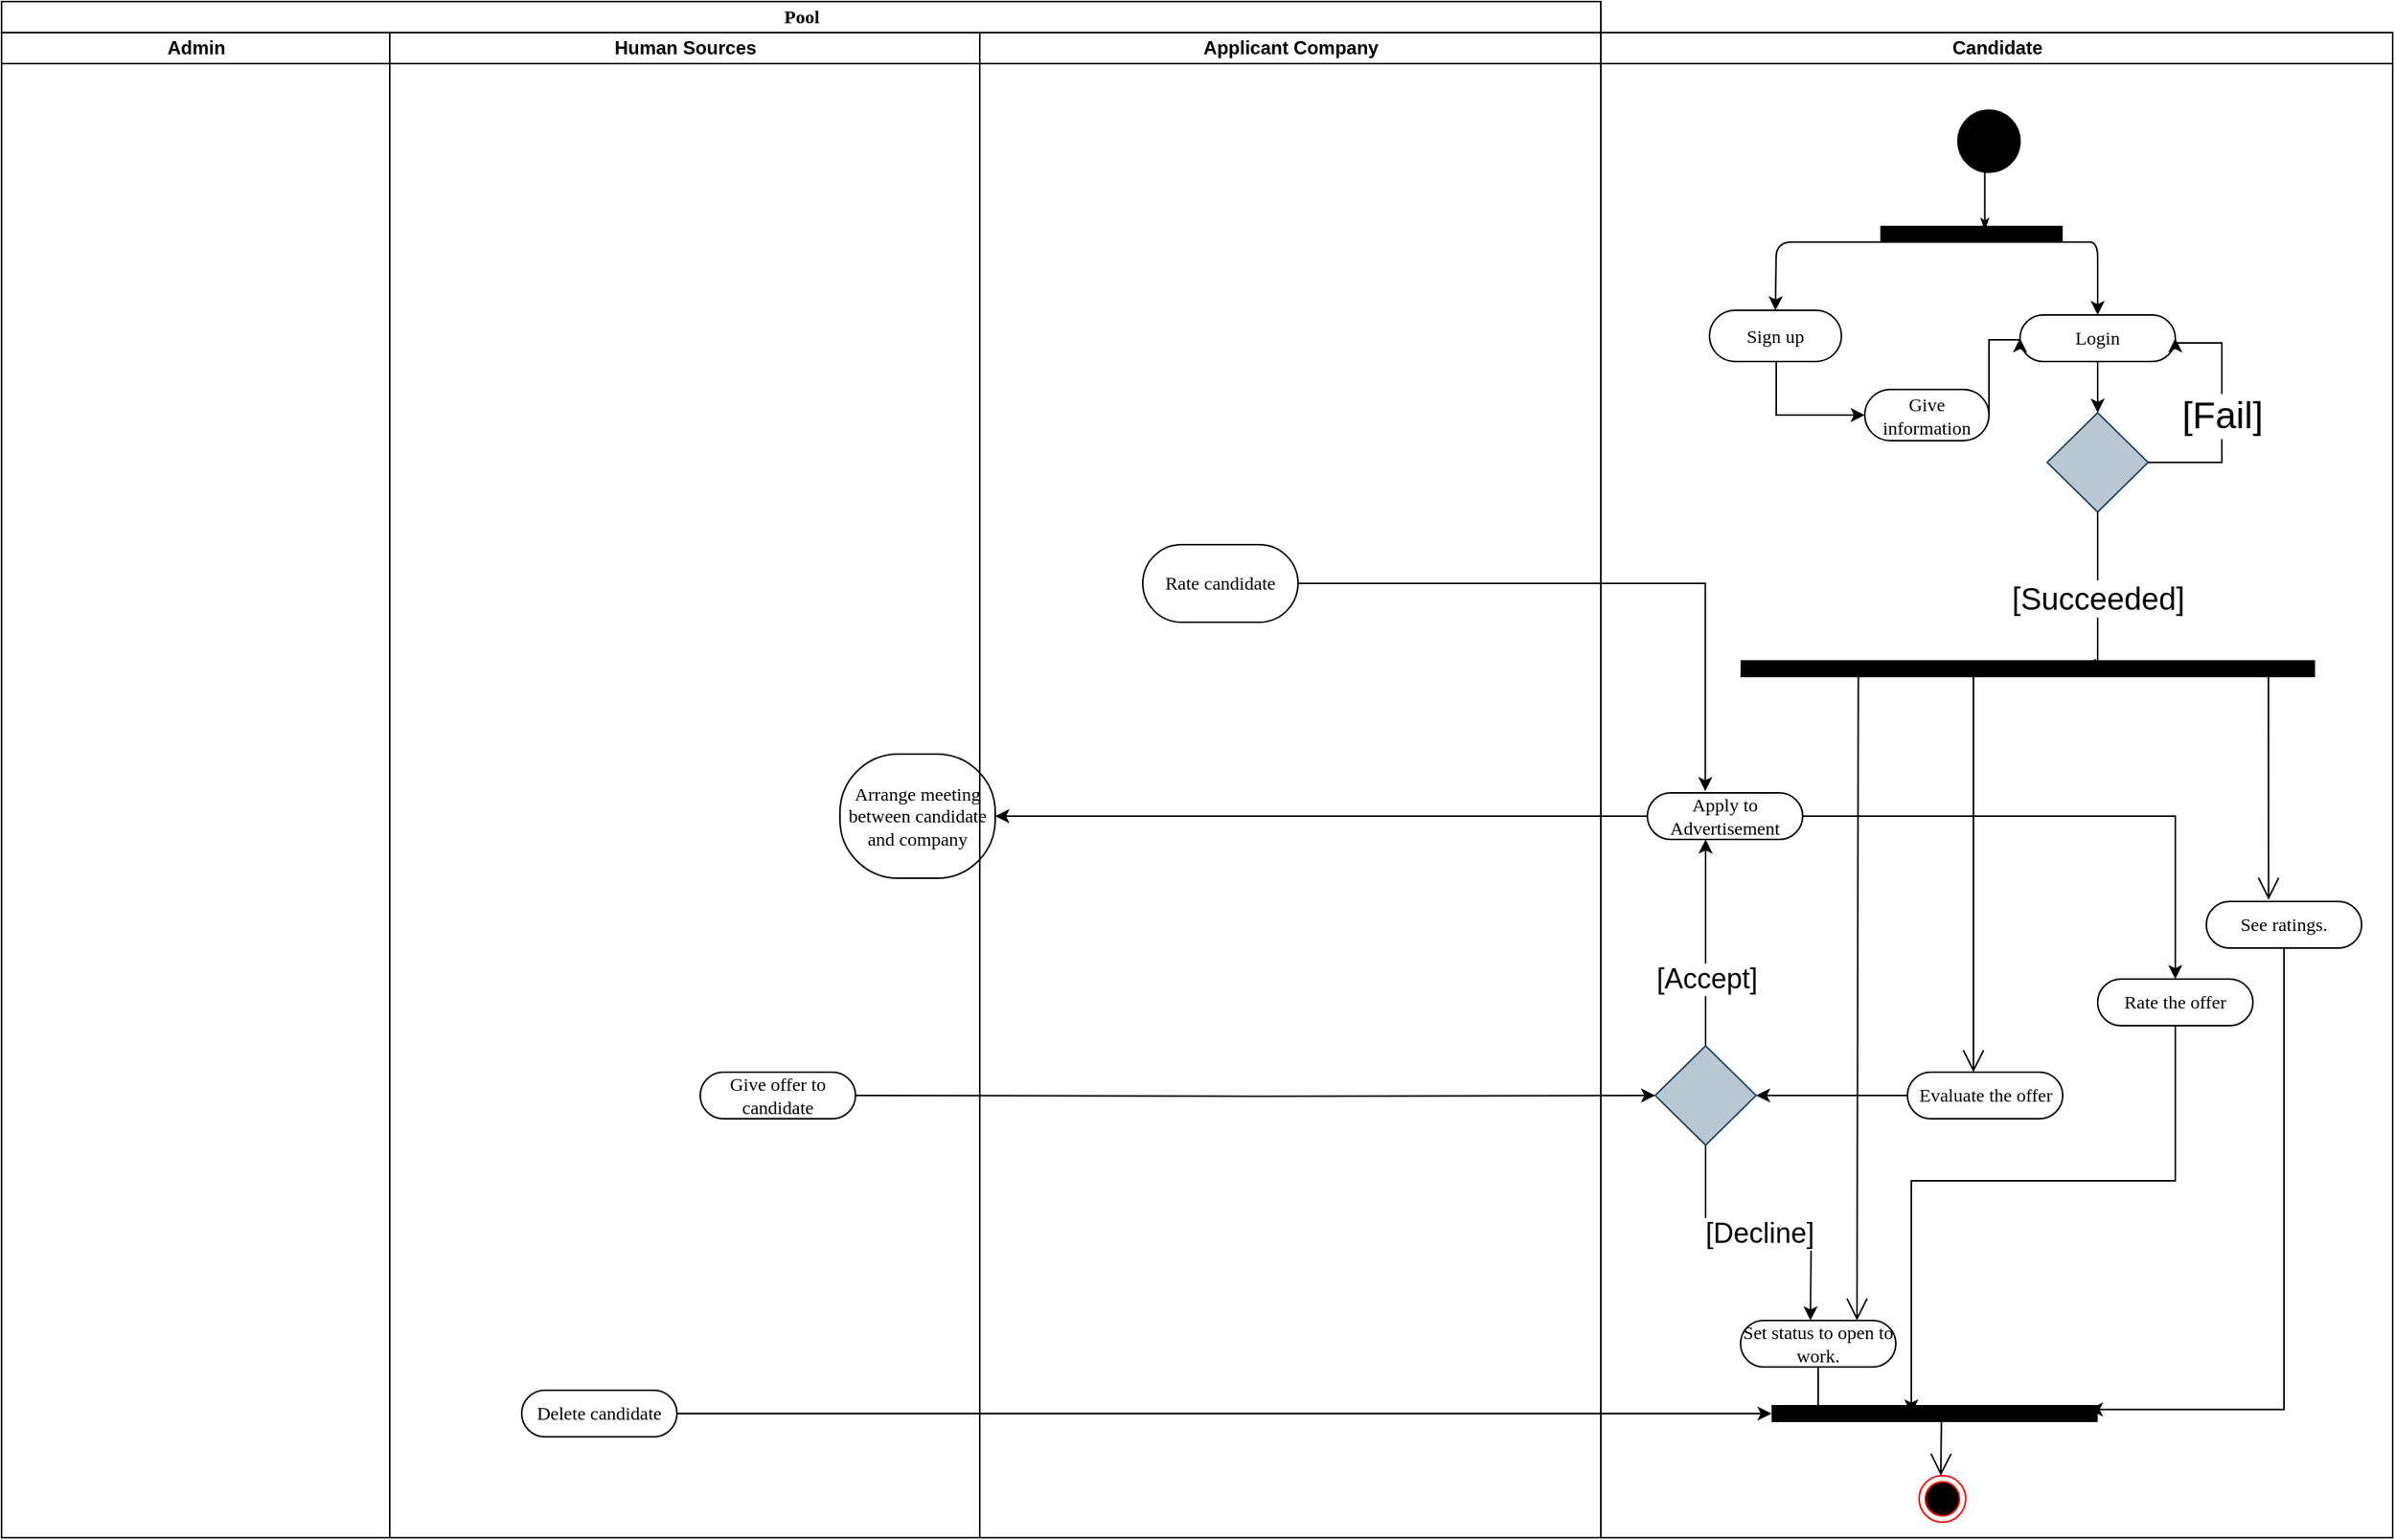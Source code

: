 <mxfile version="14.5.1" type="github">
  <diagram name="Page-1" id="0783ab3e-0a74-02c8-0abd-f7b4e66b4bec">
    <mxGraphModel dx="1297" dy="1064" grid="1" gridSize="10" guides="1" tooltips="1" connect="1" arrows="1" fold="1" page="1" pageScale="1" pageWidth="850" pageHeight="1100" background="#ffffff" math="0" shadow="0">
      <root>
        <mxCell id="0" />
        <mxCell id="1" parent="0" />
        <mxCell id="1c1d494c118603dd-1" value="Pool" style="swimlane;html=1;childLayout=stackLayout;startSize=20;rounded=0;shadow=0;comic=0;labelBackgroundColor=none;strokeWidth=1;fontFamily=Verdana;fontSize=12;align=center;" parent="1" vertex="1">
          <mxGeometry x="40" y="20" width="1030" height="990" as="geometry" />
        </mxCell>
        <mxCell id="1c1d494c118603dd-2" value="Admin" style="swimlane;html=1;startSize=20;" parent="1c1d494c118603dd-1" vertex="1">
          <mxGeometry y="20" width="250" height="970" as="geometry" />
        </mxCell>
        <mxCell id="1c1d494c118603dd-3" value="Human Sources" style="swimlane;html=1;startSize=20;" parent="1c1d494c118603dd-1" vertex="1">
          <mxGeometry x="250" y="20" width="380" height="970" as="geometry" />
        </mxCell>
        <mxCell id="Nv8JQg9YMiIBe-wqVKoI-14" value="Delete candidate" style="rounded=1;whiteSpace=wrap;html=1;shadow=0;comic=0;labelBackgroundColor=none;strokeWidth=1;fontFamily=Verdana;fontSize=12;align=center;arcSize=50;" vertex="1" parent="1c1d494c118603dd-3">
          <mxGeometry x="85" y="875" width="100" height="30" as="geometry" />
        </mxCell>
        <mxCell id="Nv8JQg9YMiIBe-wqVKoI-15" value="Give offer to candidate" style="rounded=1;whiteSpace=wrap;html=1;shadow=0;comic=0;labelBackgroundColor=none;strokeWidth=1;fontFamily=Verdana;fontSize=12;align=center;arcSize=50;" vertex="1" parent="1c1d494c118603dd-3">
          <mxGeometry x="200" y="670" width="100" height="30" as="geometry" />
        </mxCell>
        <mxCell id="Nv8JQg9YMiIBe-wqVKoI-16" value="Arrange meeting between candidate and company" style="rounded=1;whiteSpace=wrap;html=1;shadow=0;comic=0;labelBackgroundColor=none;strokeWidth=1;fontFamily=Verdana;fontSize=12;align=center;arcSize=47;" vertex="1" parent="1c1d494c118603dd-3">
          <mxGeometry x="290" y="465" width="100" height="80" as="geometry" />
        </mxCell>
        <mxCell id="1c1d494c118603dd-4" value="Applicant Company" style="swimlane;html=1;startSize=20;" parent="1c1d494c118603dd-1" vertex="1">
          <mxGeometry x="630" y="20" width="400" height="970" as="geometry" />
        </mxCell>
        <mxCell id="feAVlpUrrlh7gay0loe1-109" value="&lt;span style=&quot;font-size: 24px&quot;&gt;[Fail]&lt;/span&gt;" style="edgeStyle=orthogonalEdgeStyle;rounded=0;orthogonalLoop=1;jettySize=auto;html=1;exitX=1;exitY=0.5;exitDx=0;exitDy=0;entryX=1;entryY=0.5;entryDx=0;entryDy=0;" parent="1c1d494c118603dd-4" edge="1">
          <mxGeometry x="-0.008" relative="1" as="geometry">
            <mxPoint x="157.5" y="515" as="targetPoint" />
            <Array as="points">
              <mxPoint x="187.5" y="592" />
              <mxPoint x="187.5" y="515" />
            </Array>
            <mxPoint as="offset" />
          </mxGeometry>
        </mxCell>
        <mxCell id="Nv8JQg9YMiIBe-wqVKoI-17" value="Rate candidate" style="rounded=1;whiteSpace=wrap;html=1;shadow=0;comic=0;labelBackgroundColor=none;strokeWidth=1;fontFamily=Verdana;fontSize=12;align=center;arcSize=50;" vertex="1" parent="1c1d494c118603dd-4">
          <mxGeometry x="105" y="330" width="100" height="50" as="geometry" />
        </mxCell>
        <mxCell id="feAVlpUrrlh7gay0loe1-146" value="Candidate" style="swimlane;html=1;startSize=20;" parent="1" vertex="1">
          <mxGeometry x="1070" y="40" width="510" height="970" as="geometry" />
        </mxCell>
        <mxCell id="feAVlpUrrlh7gay0loe1-147" value="" style="ellipse;whiteSpace=wrap;html=1;rounded=0;shadow=0;comic=0;labelBackgroundColor=none;strokeWidth=1;fillColor=#000000;fontFamily=Verdana;fontSize=12;align=center;" parent="feAVlpUrrlh7gay0loe1-146" vertex="1">
          <mxGeometry x="230" y="50" width="40" height="40" as="geometry" />
        </mxCell>
        <mxCell id="feAVlpUrrlh7gay0loe1-149" style="edgeStyle=orthogonalEdgeStyle;rounded=0;html=1;labelBackgroundColor=none;startArrow=none;startFill=0;startSize=5;endArrow=classicThin;endFill=1;endSize=5;jettySize=auto;orthogonalLoop=1;strokeWidth=1;fontFamily=Verdana;fontSize=12;entryX=0.573;entryY=0.371;entryDx=0;entryDy=0;entryPerimeter=0;" parent="feAVlpUrrlh7gay0loe1-146" source="feAVlpUrrlh7gay0loe1-147" target="Nv8JQg9YMiIBe-wqVKoI-11" edge="1">
          <mxGeometry relative="1" as="geometry">
            <mxPoint x="245" y="120" as="targetPoint" />
            <Array as="points">
              <mxPoint x="247" y="110" />
            </Array>
          </mxGeometry>
        </mxCell>
        <mxCell id="feAVlpUrrlh7gay0loe1-155" value="&lt;span style=&quot;font-size: 24px&quot;&gt;[Fail]&lt;/span&gt;" style="edgeStyle=orthogonalEdgeStyle;rounded=0;orthogonalLoop=1;jettySize=auto;html=1;exitX=1;exitY=0.5;exitDx=0;exitDy=0;entryX=1;entryY=0.5;entryDx=0;entryDy=0;" parent="feAVlpUrrlh7gay0loe1-146" edge="1">
          <mxGeometry x="-0.008" relative="1" as="geometry">
            <mxPoint x="157.5" y="515" as="targetPoint" />
            <Array as="points">
              <mxPoint x="187.5" y="592" />
              <mxPoint x="187.5" y="515" />
            </Array>
            <mxPoint as="offset" />
          </mxGeometry>
        </mxCell>
        <mxCell id="Nv8JQg9YMiIBe-wqVKoI-3" value="Login" style="rounded=1;whiteSpace=wrap;html=1;shadow=0;comic=0;labelBackgroundColor=none;strokeWidth=1;fontFamily=Verdana;fontSize=12;align=center;arcSize=50;" vertex="1" parent="feAVlpUrrlh7gay0loe1-146">
          <mxGeometry x="270" y="182" width="100" height="30" as="geometry" />
        </mxCell>
        <mxCell id="Nv8JQg9YMiIBe-wqVKoI-4" value="" style="rhombus;whiteSpace=wrap;html=1;color=black;fillColor=#bac8d3;strokeColor=#23445d;" vertex="1" parent="feAVlpUrrlh7gay0loe1-146">
          <mxGeometry x="287.5" y="245" width="65" height="64" as="geometry" />
        </mxCell>
        <mxCell id="Nv8JQg9YMiIBe-wqVKoI-5" value="&lt;span style=&quot;font-size: 24px&quot;&gt;[Fail]&lt;/span&gt;" style="edgeStyle=orthogonalEdgeStyle;rounded=0;orthogonalLoop=1;jettySize=auto;html=1;exitX=1;exitY=0.5;exitDx=0;exitDy=0;entryX=1;entryY=0.5;entryDx=0;entryDy=0;" edge="1" parent="feAVlpUrrlh7gay0loe1-146" source="Nv8JQg9YMiIBe-wqVKoI-4" target="Nv8JQg9YMiIBe-wqVKoI-3">
          <mxGeometry x="-0.008" relative="1" as="geometry">
            <mxPoint x="-600" y="85" as="targetPoint" />
            <Array as="points">
              <mxPoint x="400" y="277" />
              <mxPoint x="400" y="200" />
            </Array>
            <mxPoint as="offset" />
          </mxGeometry>
        </mxCell>
        <mxCell id="Nv8JQg9YMiIBe-wqVKoI-6" value="" style="line;strokeWidth=11;fillColor=none;align=left;verticalAlign=middle;spacingTop=-1;spacingLeft=3;spacingRight=3;rotatable=0;labelPosition=right;points=[];portConstraint=eastwest;fontStyle=1" vertex="1" parent="feAVlpUrrlh7gay0loe1-146">
          <mxGeometry x="90" y="400" width="370" height="20" as="geometry" />
        </mxCell>
        <mxCell id="Nv8JQg9YMiIBe-wqVKoI-7" style="edgeStyle=orthogonalEdgeStyle;rounded=0;orthogonalLoop=1;jettySize=auto;html=1;exitX=0.5;exitY=1;exitDx=0;exitDy=0;" edge="1" parent="feAVlpUrrlh7gay0loe1-146" source="Nv8JQg9YMiIBe-wqVKoI-3">
          <mxGeometry relative="1" as="geometry">
            <mxPoint x="320" y="245" as="targetPoint" />
          </mxGeometry>
        </mxCell>
        <mxCell id="Nv8JQg9YMiIBe-wqVKoI-8" value="&lt;font style=&quot;font-size: 20px&quot;&gt;[Succeeded]&lt;/font&gt;" style="edgeStyle=orthogonalEdgeStyle;rounded=0;orthogonalLoop=1;jettySize=auto;html=1;exitX=0.5;exitY=1;exitDx=0;exitDy=0;" edge="1" parent="feAVlpUrrlh7gay0loe1-146" source="Nv8JQg9YMiIBe-wqVKoI-4">
          <mxGeometry relative="1" as="geometry">
            <mxPoint x="310" y="408" as="targetPoint" />
            <mxPoint x="-360" y="288" as="sourcePoint" />
            <Array as="points">
              <mxPoint x="320" y="408" />
            </Array>
          </mxGeometry>
        </mxCell>
        <mxCell id="Nv8JQg9YMiIBe-wqVKoI-22" style="edgeStyle=orthogonalEdgeStyle;rounded=0;orthogonalLoop=1;jettySize=auto;html=1;exitX=1;exitY=0.5;exitDx=0;exitDy=0;entryX=0;entryY=0.5;entryDx=0;entryDy=0;" edge="1" parent="feAVlpUrrlh7gay0loe1-146" source="Nv8JQg9YMiIBe-wqVKoI-10" target="Nv8JQg9YMiIBe-wqVKoI-19">
          <mxGeometry relative="1" as="geometry">
            <Array as="points">
              <mxPoint x="113" y="196" />
              <mxPoint x="113" y="247" />
            </Array>
          </mxGeometry>
        </mxCell>
        <mxCell id="Nv8JQg9YMiIBe-wqVKoI-10" value="Sign up" style="rounded=1;whiteSpace=wrap;html=1;shadow=0;comic=0;labelBackgroundColor=none;strokeWidth=1;fontFamily=Verdana;fontSize=12;align=center;arcSize=50;" vertex="1" parent="feAVlpUrrlh7gay0loe1-146">
          <mxGeometry x="70" y="179" width="85" height="33" as="geometry" />
        </mxCell>
        <mxCell id="Nv8JQg9YMiIBe-wqVKoI-11" value="" style="line;strokeWidth=11;fillColor=none;align=left;verticalAlign=middle;spacingTop=-1;spacingLeft=3;spacingRight=3;rotatable=0;labelPosition=right;points=[];portConstraint=eastwest;fontStyle=1" vertex="1" parent="feAVlpUrrlh7gay0loe1-146">
          <mxGeometry x="180" y="120" width="117.5" height="20" as="geometry" />
        </mxCell>
        <mxCell id="Nv8JQg9YMiIBe-wqVKoI-12" value="" style="endArrow=classic;html=1;entryX=0.5;entryY=0;entryDx=0;entryDy=0;" edge="1" parent="feAVlpUrrlh7gay0loe1-146" target="Nv8JQg9YMiIBe-wqVKoI-10">
          <mxGeometry width="50" height="50" relative="1" as="geometry">
            <mxPoint x="210" y="135" as="sourcePoint" />
            <mxPoint x="130" y="135" as="targetPoint" />
            <Array as="points">
              <mxPoint x="210" y="135" />
              <mxPoint x="113" y="135" />
            </Array>
          </mxGeometry>
        </mxCell>
        <mxCell id="Nv8JQg9YMiIBe-wqVKoI-13" value="" style="endArrow=classic;html=1;entryX=0.5;entryY=0;entryDx=0;entryDy=0;" edge="1" parent="feAVlpUrrlh7gay0loe1-146" target="Nv8JQg9YMiIBe-wqVKoI-3">
          <mxGeometry width="50" height="50" relative="1" as="geometry">
            <mxPoint x="290" y="135" as="sourcePoint" />
            <mxPoint x="162.5" y="192" as="targetPoint" />
            <Array as="points">
              <mxPoint x="300" y="135" />
              <mxPoint x="320" y="135" />
            </Array>
          </mxGeometry>
        </mxCell>
        <mxCell id="Nv8JQg9YMiIBe-wqVKoI-23" style="edgeStyle=orthogonalEdgeStyle;rounded=0;orthogonalLoop=1;jettySize=auto;html=1;exitX=1;exitY=0.5;exitDx=0;exitDy=0;entryX=0;entryY=0.5;entryDx=0;entryDy=0;" edge="1" parent="feAVlpUrrlh7gay0loe1-146" source="Nv8JQg9YMiIBe-wqVKoI-19" target="Nv8JQg9YMiIBe-wqVKoI-3">
          <mxGeometry relative="1" as="geometry">
            <Array as="points">
              <mxPoint x="270" y="198" />
            </Array>
          </mxGeometry>
        </mxCell>
        <mxCell id="Nv8JQg9YMiIBe-wqVKoI-19" value="Give information" style="rounded=1;whiteSpace=wrap;html=1;shadow=0;comic=0;labelBackgroundColor=none;strokeWidth=1;fontFamily=Verdana;fontSize=12;align=center;arcSize=50;" vertex="1" parent="feAVlpUrrlh7gay0loe1-146">
          <mxGeometry x="170" y="230" width="80" height="33" as="geometry" />
        </mxCell>
        <mxCell id="Nv8JQg9YMiIBe-wqVKoI-71" style="edgeStyle=orthogonalEdgeStyle;rounded=0;orthogonalLoop=1;jettySize=auto;html=1;exitX=0.5;exitY=1;exitDx=0;exitDy=0;" edge="1" parent="feAVlpUrrlh7gay0loe1-146" source="Nv8JQg9YMiIBe-wqVKoI-26">
          <mxGeometry relative="1" as="geometry">
            <mxPoint x="140" y="890" as="targetPoint" />
            <Array as="points">
              <mxPoint x="130" y="890" />
              <mxPoint x="130" y="890" />
            </Array>
          </mxGeometry>
        </mxCell>
        <mxCell id="Nv8JQg9YMiIBe-wqVKoI-26" value="Set status to open to work." style="rounded=1;whiteSpace=wrap;html=1;shadow=0;comic=0;labelBackgroundColor=none;strokeWidth=1;fontFamily=Verdana;fontSize=12;align=center;arcSize=50;" vertex="1" parent="feAVlpUrrlh7gay0loe1-146">
          <mxGeometry x="90" y="830" width="100" height="30" as="geometry" />
        </mxCell>
        <mxCell id="Nv8JQg9YMiIBe-wqVKoI-74" style="edgeStyle=orthogonalEdgeStyle;rounded=0;orthogonalLoop=1;jettySize=auto;html=1;exitX=0.5;exitY=1;exitDx=0;exitDy=0;" edge="1" parent="feAVlpUrrlh7gay0loe1-146" source="Nv8JQg9YMiIBe-wqVKoI-25">
          <mxGeometry relative="1" as="geometry">
            <mxPoint x="200" y="890" as="targetPoint" />
            <Array as="points">
              <mxPoint x="370" y="740" />
              <mxPoint x="200" y="740" />
            </Array>
          </mxGeometry>
        </mxCell>
        <mxCell id="Nv8JQg9YMiIBe-wqVKoI-25" value="Rate the offer" style="rounded=1;whiteSpace=wrap;html=1;shadow=0;comic=0;labelBackgroundColor=none;strokeWidth=1;fontFamily=Verdana;fontSize=12;align=center;arcSize=50;" vertex="1" parent="feAVlpUrrlh7gay0loe1-146">
          <mxGeometry x="320" y="610" width="100" height="30" as="geometry" />
        </mxCell>
        <mxCell id="Nv8JQg9YMiIBe-wqVKoI-28" value="See ratings." style="rounded=1;whiteSpace=wrap;html=1;shadow=0;comic=0;labelBackgroundColor=none;strokeWidth=1;fontFamily=Verdana;fontSize=12;align=center;arcSize=50;" vertex="1" parent="feAVlpUrrlh7gay0loe1-146">
          <mxGeometry x="390" y="560" width="100" height="30" as="geometry" />
        </mxCell>
        <mxCell id="Nv8JQg9YMiIBe-wqVKoI-67" style="edgeStyle=orthogonalEdgeStyle;rounded=0;orthogonalLoop=1;jettySize=auto;html=1;entryX=0.5;entryY=0;entryDx=0;entryDy=0;" edge="1" parent="feAVlpUrrlh7gay0loe1-146" source="Nv8JQg9YMiIBe-wqVKoI-29" target="Nv8JQg9YMiIBe-wqVKoI-25">
          <mxGeometry relative="1" as="geometry" />
        </mxCell>
        <mxCell id="Nv8JQg9YMiIBe-wqVKoI-29" value="Apply to Advertisement" style="rounded=1;whiteSpace=wrap;html=1;shadow=0;comic=0;labelBackgroundColor=none;strokeWidth=1;fontFamily=Verdana;fontSize=12;align=center;arcSize=50;" vertex="1" parent="feAVlpUrrlh7gay0loe1-146">
          <mxGeometry x="30" y="490" width="100" height="30" as="geometry" />
        </mxCell>
        <mxCell id="Nv8JQg9YMiIBe-wqVKoI-53" style="edgeStyle=orthogonalEdgeStyle;rounded=0;orthogonalLoop=1;jettySize=auto;html=1;" edge="1" parent="feAVlpUrrlh7gay0loe1-146" target="Nv8JQg9YMiIBe-wqVKoI-60">
          <mxGeometry relative="1" as="geometry">
            <mxPoint x="-480" y="685" as="sourcePoint" />
          </mxGeometry>
        </mxCell>
        <mxCell id="Nv8JQg9YMiIBe-wqVKoI-54" value="&lt;font style=&quot;font-size: 18px&quot;&gt;[Accept]&lt;/font&gt;" style="edgeStyle=orthogonalEdgeStyle;rounded=0;orthogonalLoop=1;jettySize=auto;html=1;exitX=0.5;exitY=0;exitDx=0;exitDy=0;" edge="1" parent="feAVlpUrrlh7gay0loe1-146" source="Nv8JQg9YMiIBe-wqVKoI-60">
          <mxGeometry x="-0.356" relative="1" as="geometry">
            <mxPoint x="68" y="520" as="targetPoint" />
            <Array as="points">
              <mxPoint x="68" y="520" />
              <mxPoint x="68" y="520" />
            </Array>
            <mxPoint as="offset" />
          </mxGeometry>
        </mxCell>
        <mxCell id="Nv8JQg9YMiIBe-wqVKoI-55" value="" style="endArrow=open;endFill=1;endSize=12;html=1;" edge="1" parent="feAVlpUrrlh7gay0loe1-146">
          <mxGeometry width="160" relative="1" as="geometry">
            <mxPoint x="260.6" y="743" as="sourcePoint" />
            <mxPoint x="260.6" y="743" as="targetPoint" />
          </mxGeometry>
        </mxCell>
        <mxCell id="Nv8JQg9YMiIBe-wqVKoI-60" value="" style="rhombus;whiteSpace=wrap;html=1;color=black;fillColor=#bac8d3;strokeColor=#23445d;" vertex="1" parent="feAVlpUrrlh7gay0loe1-146">
          <mxGeometry x="35" y="653" width="65" height="64" as="geometry" />
        </mxCell>
        <mxCell id="Nv8JQg9YMiIBe-wqVKoI-58" style="edgeStyle=orthogonalEdgeStyle;rounded=0;orthogonalLoop=1;jettySize=auto;html=1;entryX=1;entryY=0.5;entryDx=0;entryDy=0;" edge="1" parent="feAVlpUrrlh7gay0loe1-146" source="Nv8JQg9YMiIBe-wqVKoI-24" target="Nv8JQg9YMiIBe-wqVKoI-60">
          <mxGeometry relative="1" as="geometry">
            <mxPoint x="252.5" y="685" as="sourcePoint" />
          </mxGeometry>
        </mxCell>
        <mxCell id="Nv8JQg9YMiIBe-wqVKoI-61" value="&lt;font style=&quot;font-size: 18px&quot;&gt;[Decline]&lt;/font&gt;" style="edgeStyle=orthogonalEdgeStyle;rounded=0;orthogonalLoop=1;jettySize=auto;html=1;exitX=0.5;exitY=1;exitDx=0;exitDy=0;entryX=0.5;entryY=0;entryDx=0;entryDy=0;" edge="1" parent="feAVlpUrrlh7gay0loe1-146" source="Nv8JQg9YMiIBe-wqVKoI-60">
          <mxGeometry relative="1" as="geometry">
            <mxPoint x="135" y="830" as="targetPoint" />
          </mxGeometry>
        </mxCell>
        <mxCell id="Nv8JQg9YMiIBe-wqVKoI-62" value="" style="line;strokeWidth=11;fillColor=none;align=left;verticalAlign=middle;spacingTop=-1;spacingLeft=3;spacingRight=3;rotatable=0;labelPosition=right;points=[];portConstraint=eastwest;fontStyle=1" vertex="1" parent="feAVlpUrrlh7gay0loe1-146">
          <mxGeometry x="110" y="880" width="210" height="20" as="geometry" />
        </mxCell>
        <mxCell id="Nv8JQg9YMiIBe-wqVKoI-63" value="" style="ellipse;html=1;shape=endState;fillColor=#000000;strokeColor=#ff0000;" vertex="1" parent="feAVlpUrrlh7gay0loe1-146">
          <mxGeometry x="205" y="930" width="30" height="30" as="geometry" />
        </mxCell>
        <mxCell id="Nv8JQg9YMiIBe-wqVKoI-64" value="" style="endArrow=open;endFill=1;endSize=12;html=1;exitX=0.501;exitY=0.843;exitDx=0;exitDy=0;exitPerimeter=0;" edge="1" parent="feAVlpUrrlh7gay0loe1-146">
          <mxGeometry width="160" relative="1" as="geometry">
            <mxPoint x="219.4" y="890" as="sourcePoint" />
            <mxPoint x="219" y="930" as="targetPoint" />
          </mxGeometry>
        </mxCell>
        <mxCell id="Nv8JQg9YMiIBe-wqVKoI-24" value="Evaluate the offer" style="rounded=1;whiteSpace=wrap;html=1;shadow=0;comic=0;labelBackgroundColor=none;strokeWidth=1;fontFamily=Verdana;fontSize=12;align=center;arcSize=50;" vertex="1" parent="feAVlpUrrlh7gay0loe1-146">
          <mxGeometry x="197.5" y="670" width="100" height="30" as="geometry" />
        </mxCell>
        <mxCell id="Nv8JQg9YMiIBe-wqVKoI-68" value="" style="endArrow=open;endFill=1;endSize=12;html=1;entryX=0.401;entryY=-0.038;entryDx=0;entryDy=0;entryPerimeter=0;" edge="1" parent="feAVlpUrrlh7gay0loe1-146" target="Nv8JQg9YMiIBe-wqVKoI-28">
          <mxGeometry width="160" relative="1" as="geometry">
            <mxPoint x="430" y="413" as="sourcePoint" />
            <mxPoint x="229" y="940" as="targetPoint" />
            <Array as="points">
              <mxPoint x="430" y="440" />
            </Array>
          </mxGeometry>
        </mxCell>
        <mxCell id="Nv8JQg9YMiIBe-wqVKoI-70" value="" style="endArrow=open;endFill=1;endSize=12;html=1;" edge="1" parent="feAVlpUrrlh7gay0loe1-146">
          <mxGeometry width="160" relative="1" as="geometry">
            <mxPoint x="240" y="412" as="sourcePoint" />
            <mxPoint x="240" y="670" as="targetPoint" />
            <Array as="points">
              <mxPoint x="240" y="439" />
              <mxPoint x="240" y="630" />
            </Array>
          </mxGeometry>
        </mxCell>
        <mxCell id="Nv8JQg9YMiIBe-wqVKoI-73" value="" style="endArrow=open;endFill=1;endSize=12;html=1;entryX=0.75;entryY=0;entryDx=0;entryDy=0;exitX=0.205;exitY=0.657;exitDx=0;exitDy=0;exitPerimeter=0;" edge="1" parent="feAVlpUrrlh7gay0loe1-146" source="Nv8JQg9YMiIBe-wqVKoI-6" target="Nv8JQg9YMiIBe-wqVKoI-26">
          <mxGeometry width="160" relative="1" as="geometry">
            <mxPoint x="180" y="412.07" as="sourcePoint" />
            <mxPoint x="180" y="460" as="targetPoint" />
            <Array as="points" />
          </mxGeometry>
        </mxCell>
        <mxCell id="Nv8JQg9YMiIBe-wqVKoI-75" style="edgeStyle=orthogonalEdgeStyle;rounded=0;orthogonalLoop=1;jettySize=auto;html=1;exitX=0.5;exitY=1;exitDx=0;exitDy=0;entryX=0.973;entryY=0.371;entryDx=0;entryDy=0;entryPerimeter=0;" edge="1" parent="feAVlpUrrlh7gay0loe1-146" source="Nv8JQg9YMiIBe-wqVKoI-28" target="Nv8JQg9YMiIBe-wqVKoI-62">
          <mxGeometry relative="1" as="geometry">
            <mxPoint x="440.143" y="890" as="targetPoint" />
          </mxGeometry>
        </mxCell>
        <mxCell id="Nv8JQg9YMiIBe-wqVKoI-76" style="edgeStyle=orthogonalEdgeStyle;rounded=0;orthogonalLoop=1;jettySize=auto;html=1;exitX=0;exitY=0.5;exitDx=0;exitDy=0;" edge="1" parent="1" source="Nv8JQg9YMiIBe-wqVKoI-29" target="Nv8JQg9YMiIBe-wqVKoI-16">
          <mxGeometry relative="1" as="geometry" />
        </mxCell>
        <mxCell id="Nv8JQg9YMiIBe-wqVKoI-77" style="edgeStyle=orthogonalEdgeStyle;rounded=0;orthogonalLoop=1;jettySize=auto;html=1;" edge="1" parent="1" source="Nv8JQg9YMiIBe-wqVKoI-14" target="Nv8JQg9YMiIBe-wqVKoI-62">
          <mxGeometry relative="1" as="geometry" />
        </mxCell>
        <mxCell id="Nv8JQg9YMiIBe-wqVKoI-78" style="edgeStyle=orthogonalEdgeStyle;rounded=0;orthogonalLoop=1;jettySize=auto;html=1;entryX=0.373;entryY=-0.038;entryDx=0;entryDy=0;entryPerimeter=0;" edge="1" parent="1" source="Nv8JQg9YMiIBe-wqVKoI-17" target="Nv8JQg9YMiIBe-wqVKoI-29">
          <mxGeometry relative="1" as="geometry" />
        </mxCell>
      </root>
    </mxGraphModel>
  </diagram>
</mxfile>

